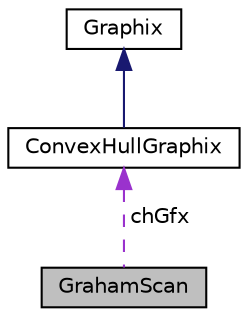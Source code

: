 digraph "GrahamScan"
{
 // LATEX_PDF_SIZE
  edge [fontname="Helvetica",fontsize="10",labelfontname="Helvetica",labelfontsize="10"];
  node [fontname="Helvetica",fontsize="10",shape=record];
  Node1 [label="GrahamScan",height=0.2,width=0.4,color="black", fillcolor="grey75", style="filled", fontcolor="black",tooltip="Class for Graham Scan algorithm."];
  Node2 -> Node1 [dir="back",color="darkorchid3",fontsize="10",style="dashed",label=" chGfx" ,fontname="Helvetica"];
  Node2 [label="ConvexHullGraphix",height=0.2,width=0.4,color="black", fillcolor="white", style="filled",URL="$class_convex_hull_graphix.html",tooltip="Class for Visualization."];
  Node3 -> Node2 [dir="back",color="midnightblue",fontsize="10",style="solid",fontname="Helvetica"];
  Node3 [label="Graphix",height=0.2,width=0.4,color="black", fillcolor="white", style="filled",URL="$class_graphix.html",tooltip="Class for handling graphics using OpenGL."];
}
